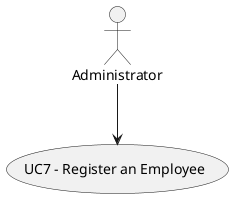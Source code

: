 @startuml
usecase "UC7 - Register an Employee" as UC7
actor admin as "Administrator"

admin --> (UC7)
@enduml